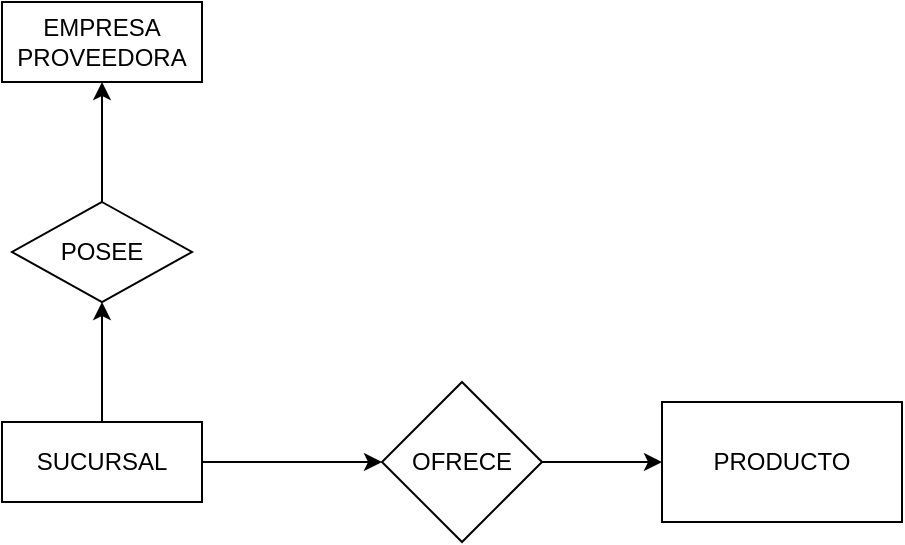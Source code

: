<mxfile version="24.2.0" type="device">
  <diagram name="Página-1" id="QuN6wCh-61yXOy0HH0dT">
    <mxGraphModel dx="1434" dy="738" grid="1" gridSize="10" guides="1" tooltips="1" connect="1" arrows="1" fold="1" page="1" pageScale="1" pageWidth="827" pageHeight="1169" math="0" shadow="0">
      <root>
        <mxCell id="0" />
        <mxCell id="1" parent="0" />
        <mxCell id="GkoM44JSsQ5WVMSVlBBx-4" value="" style="edgeStyle=orthogonalEdgeStyle;rounded=0;orthogonalLoop=1;jettySize=auto;html=1;" edge="1" parent="1" source="GkoM44JSsQ5WVMSVlBBx-1" target="GkoM44JSsQ5WVMSVlBBx-3">
          <mxGeometry relative="1" as="geometry" />
        </mxCell>
        <mxCell id="GkoM44JSsQ5WVMSVlBBx-7" value="" style="edgeStyle=orthogonalEdgeStyle;rounded=0;orthogonalLoop=1;jettySize=auto;html=1;" edge="1" parent="1" source="GkoM44JSsQ5WVMSVlBBx-1" target="GkoM44JSsQ5WVMSVlBBx-6">
          <mxGeometry relative="1" as="geometry" />
        </mxCell>
        <mxCell id="GkoM44JSsQ5WVMSVlBBx-1" value="SUCURSAL" style="whiteSpace=wrap;html=1;align=center;" vertex="1" parent="1">
          <mxGeometry x="130" y="340" width="100" height="40" as="geometry" />
        </mxCell>
        <mxCell id="GkoM44JSsQ5WVMSVlBBx-2" value="EMPRESA&lt;br&gt;PROVEEDORA" style="whiteSpace=wrap;html=1;align=center;" vertex="1" parent="1">
          <mxGeometry x="130" y="130" width="100" height="40" as="geometry" />
        </mxCell>
        <mxCell id="GkoM44JSsQ5WVMSVlBBx-5" value="" style="edgeStyle=orthogonalEdgeStyle;rounded=0;orthogonalLoop=1;jettySize=auto;html=1;" edge="1" parent="1" source="GkoM44JSsQ5WVMSVlBBx-3" target="GkoM44JSsQ5WVMSVlBBx-2">
          <mxGeometry relative="1" as="geometry" />
        </mxCell>
        <mxCell id="GkoM44JSsQ5WVMSVlBBx-3" value="POSEE" style="shape=rhombus;perimeter=rhombusPerimeter;whiteSpace=wrap;html=1;align=center;" vertex="1" parent="1">
          <mxGeometry x="135" y="230" width="90" height="50" as="geometry" />
        </mxCell>
        <mxCell id="GkoM44JSsQ5WVMSVlBBx-9" value="" style="edgeStyle=orthogonalEdgeStyle;rounded=0;orthogonalLoop=1;jettySize=auto;html=1;" edge="1" parent="1" source="GkoM44JSsQ5WVMSVlBBx-6" target="GkoM44JSsQ5WVMSVlBBx-8">
          <mxGeometry relative="1" as="geometry" />
        </mxCell>
        <mxCell id="GkoM44JSsQ5WVMSVlBBx-6" value="OFRECE" style="rhombus;whiteSpace=wrap;html=1;" vertex="1" parent="1">
          <mxGeometry x="320" y="320" width="80" height="80" as="geometry" />
        </mxCell>
        <mxCell id="GkoM44JSsQ5WVMSVlBBx-8" value="PRODUCTO" style="whiteSpace=wrap;html=1;" vertex="1" parent="1">
          <mxGeometry x="460" y="330" width="120" height="60" as="geometry" />
        </mxCell>
      </root>
    </mxGraphModel>
  </diagram>
</mxfile>
